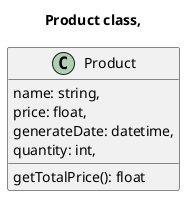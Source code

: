 @startuml

title Product class,

class Product {
    name: string,
    price: float,
    generateDate: datetime,
    quantity: int,
    getTotalPrice(): float
}

hide empty members
@enduml